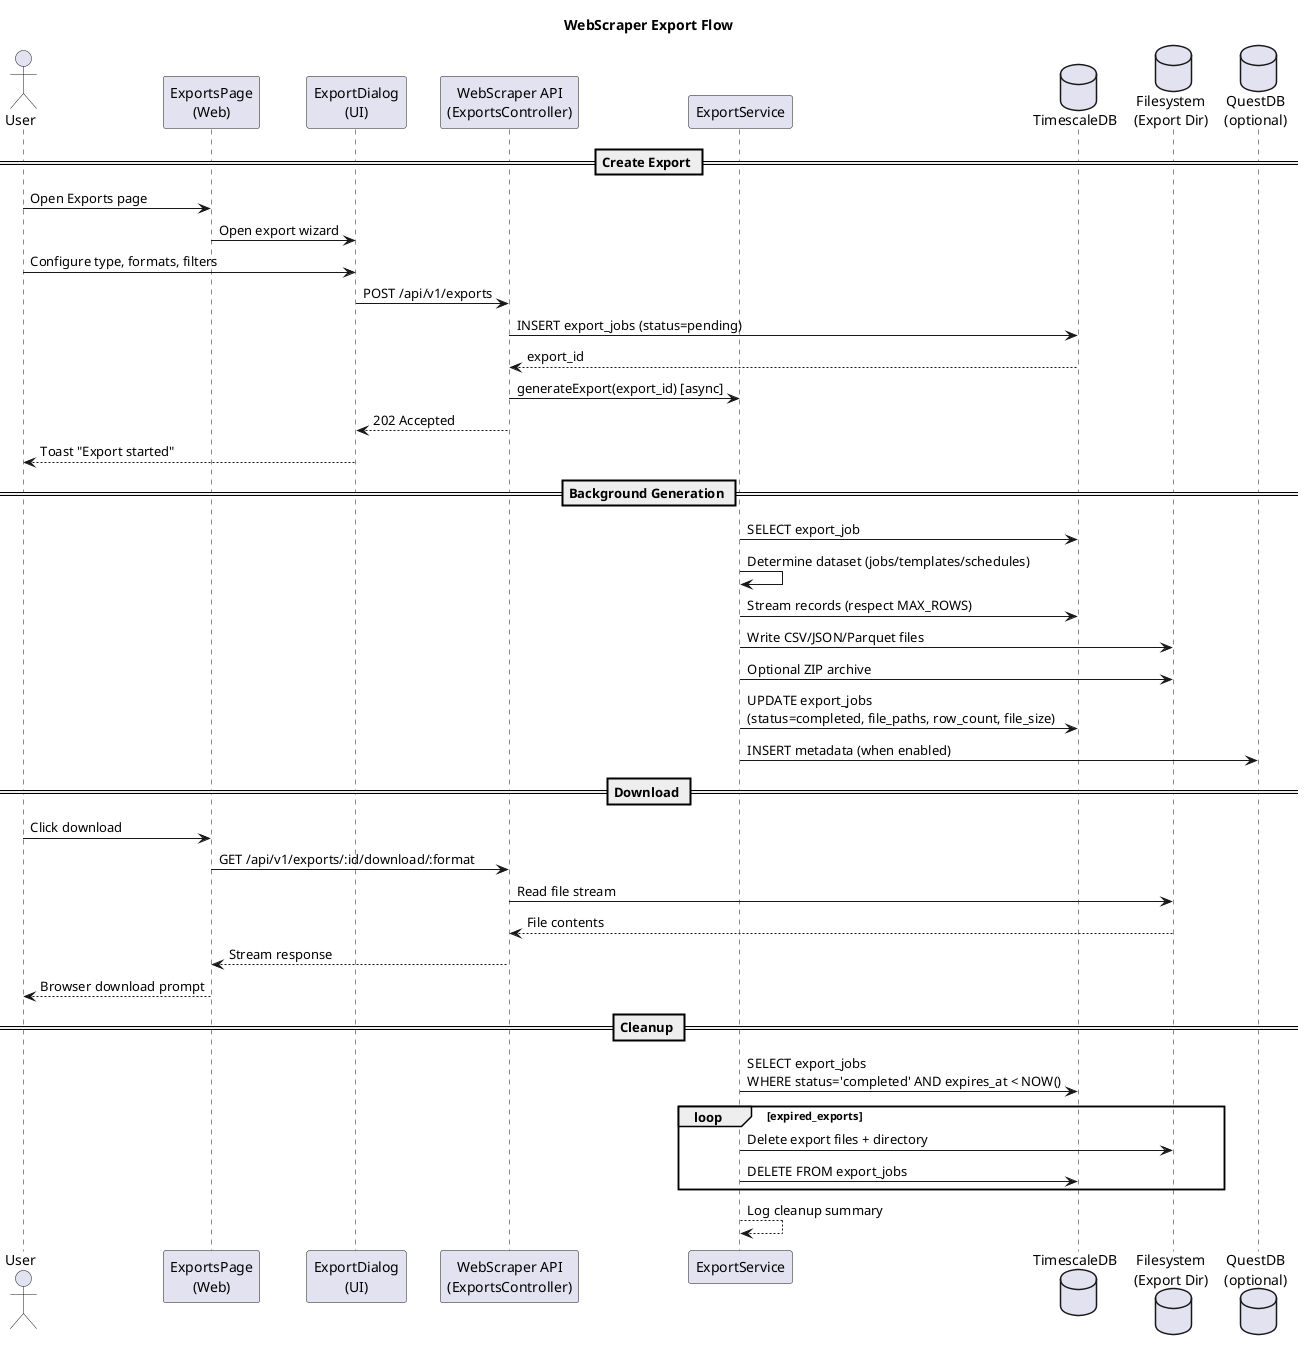 @startuml
title WebScraper Export Flow

actor User
participant "ExportsPage\n(Web)" as Web
participant "ExportDialog\n(UI)" as Dialog
participant "WebScraper API\n(ExportsController)" as API
participant "ExportService" as Service
database "TimescaleDB" as DB
database "Filesystem\n(Export Dir)" as FS
database "QuestDB\n(optional)" as Quest

== Create Export ==
User -> Web: Open Exports page
Web -> Dialog: Open export wizard
User -> Dialog: Configure type, formats, filters
Dialog -> API: POST /api/v1/exports
API -> DB: INSERT export_jobs (status=pending)
DB --> API: export_id
API -> Service: generateExport(export_id) [async]
API --> Dialog: 202 Accepted
Dialog --> User: Toast "Export started"

== Background Generation ==
Service -> DB: SELECT export_job
Service -> Service: Determine dataset (jobs/templates/schedules)
Service -> DB: Stream records (respect MAX_ROWS)
Service -> FS: Write CSV/JSON/Parquet files
Service -> FS: Optional ZIP archive
Service -> DB: UPDATE export_jobs\n(status=completed, file_paths, row_count, file_size)
Service -> Quest: INSERT metadata (when enabled)

== Download ==
User -> Web: Click download
Web -> API: GET /api/v1/exports/:id/download/:format
API -> FS: Read file stream
FS --> API: File contents
API --> Web: Stream response
Web --> User: Browser download prompt

== Cleanup ==
Service -> DB: SELECT export_jobs\nWHERE status='completed' AND expires_at < NOW()
loop expired_exports
  Service -> FS: Delete export files + directory
  Service -> DB: DELETE FROM export_jobs
end
Service --> Service: Log cleanup summary

@enduml
